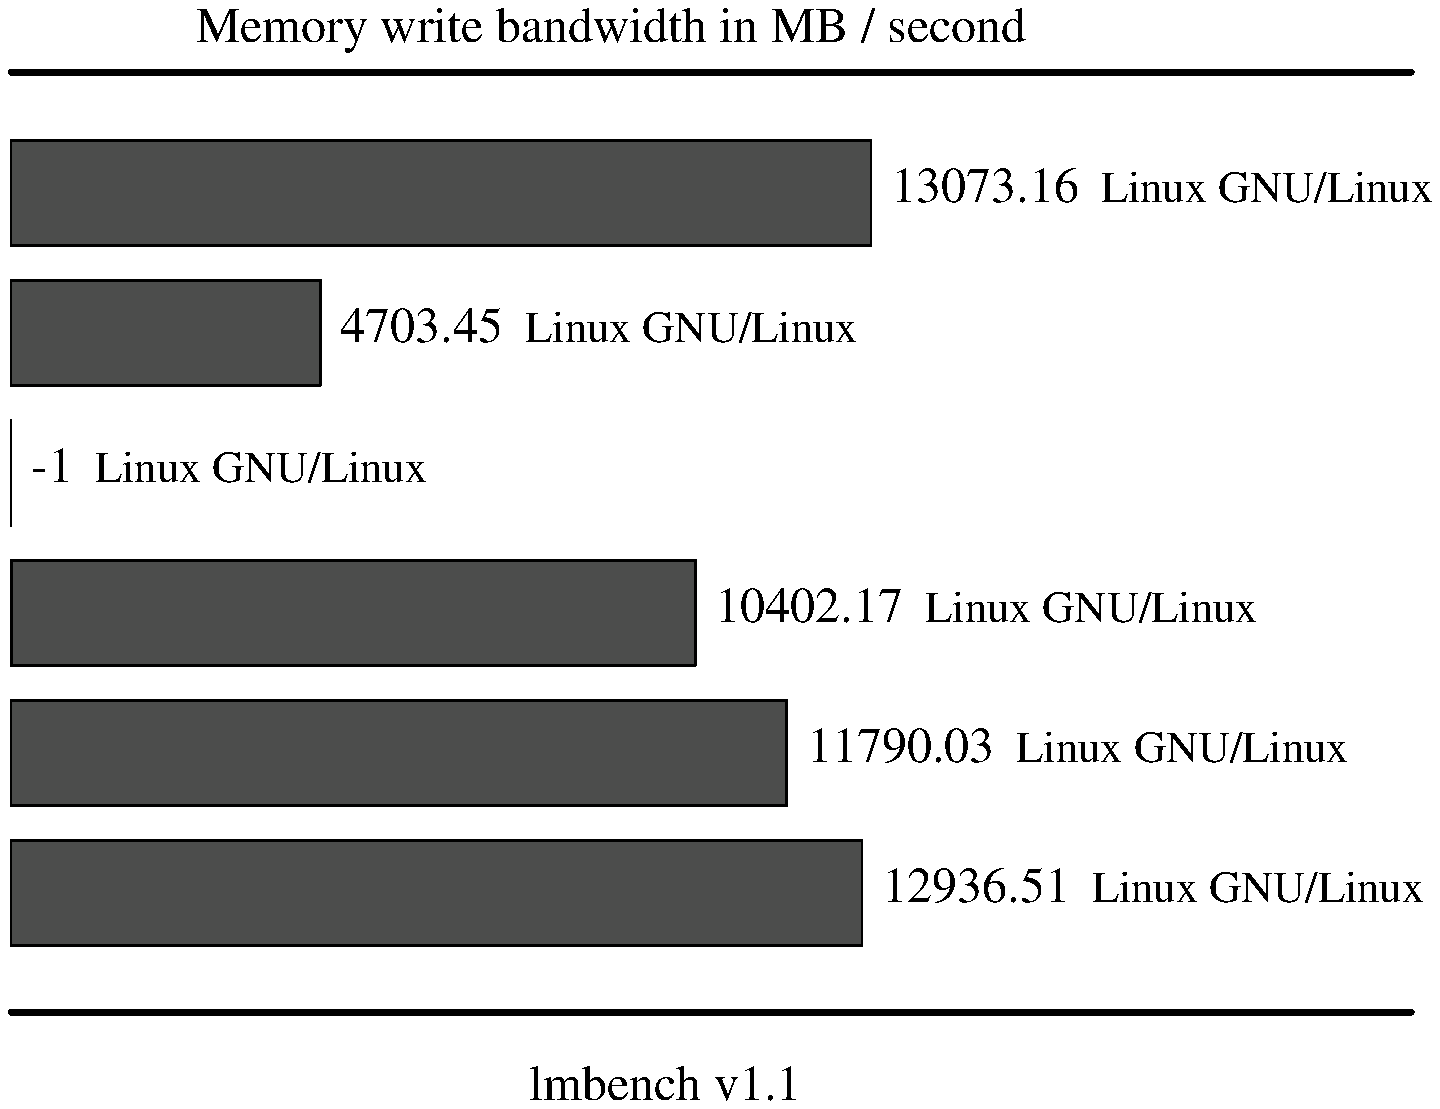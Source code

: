 .sp .75i
.po .23i
.ft R
.ps 16
.vs 21
.ce 100
\s+2Memory write bandwidth in MB / second\s0
.ce 0
.vs 
.PS
.ps 16
.vs 11
[
# Variables, tweek these.
	fillval = .12		# default fill value boxes
	xsize = 4.3		# width of the graph
	ysize = 4.2		# height of the graph
	n = 6
	boxpercent = 75 / 100
	gap = xsize / n * (1 - boxpercent)
	maxdata = 13073.16
	yscale = ysize / maxdata
	xscale = xsize / maxdata

# Draw the graph borders 
	O:	box invis ht ysize wid xsize
boxht = ysize / n * boxpercent
box fill .7 wid 13073.16 * xscale with .nw at O.nw - (0, gap /2 + 0 * (ysize/n))
"\s+213073.16\s0  Linux GNU/Linux" ljust at last box.e + .1,0
box fill .7 wid 4703.45 * xscale with .nw at O.nw - (0, gap /2 + 1 * (ysize/n))
"\s+24703.45\s0  Linux GNU/Linux" ljust at last box.e + .1,0
box fill .7 wid -1 * xscale with .nw at O.nw - (0, gap /2 + 2 * (ysize/n))
"\s+2-1\s0  Linux GNU/Linux" ljust at last box.e + .1,0
box fill .7 wid 10402.17 * xscale with .nw at O.nw - (0, gap /2 + 3 * (ysize/n))
"\s+210402.17\s0  Linux GNU/Linux" ljust at last box.e + .1,0
box fill .7 wid 11790.03 * xscale with .nw at O.nw - (0, gap /2 + 4 * (ysize/n))
"\s+211790.03\s0  Linux GNU/Linux" ljust at last box.e + .1,0
box fill .7 wid 12936.51 * xscale with .nw at O.nw - (0, gap /2 + 5 * (ysize/n))
"\s+212936.51\s0  Linux GNU/Linux" ljust at last box.e + .1,0
]
box invis wid last [].wid + .5 ht last [].ht + .5 with .nw at last [].nw + (-.25, .25)
move to last [].nw + 0,.25
line thick 2 right 7
move to last [].sw - 0,.25
line thick 2 right 7
.PE
.ft
.ps
.vs
.po
.po .5i
.ft R
.ps 16
.vs 21
.sp .5
.ce 100
\s+2lmbench v1.1\s0
.po
.ft
.ps
.vs
.ce 0
